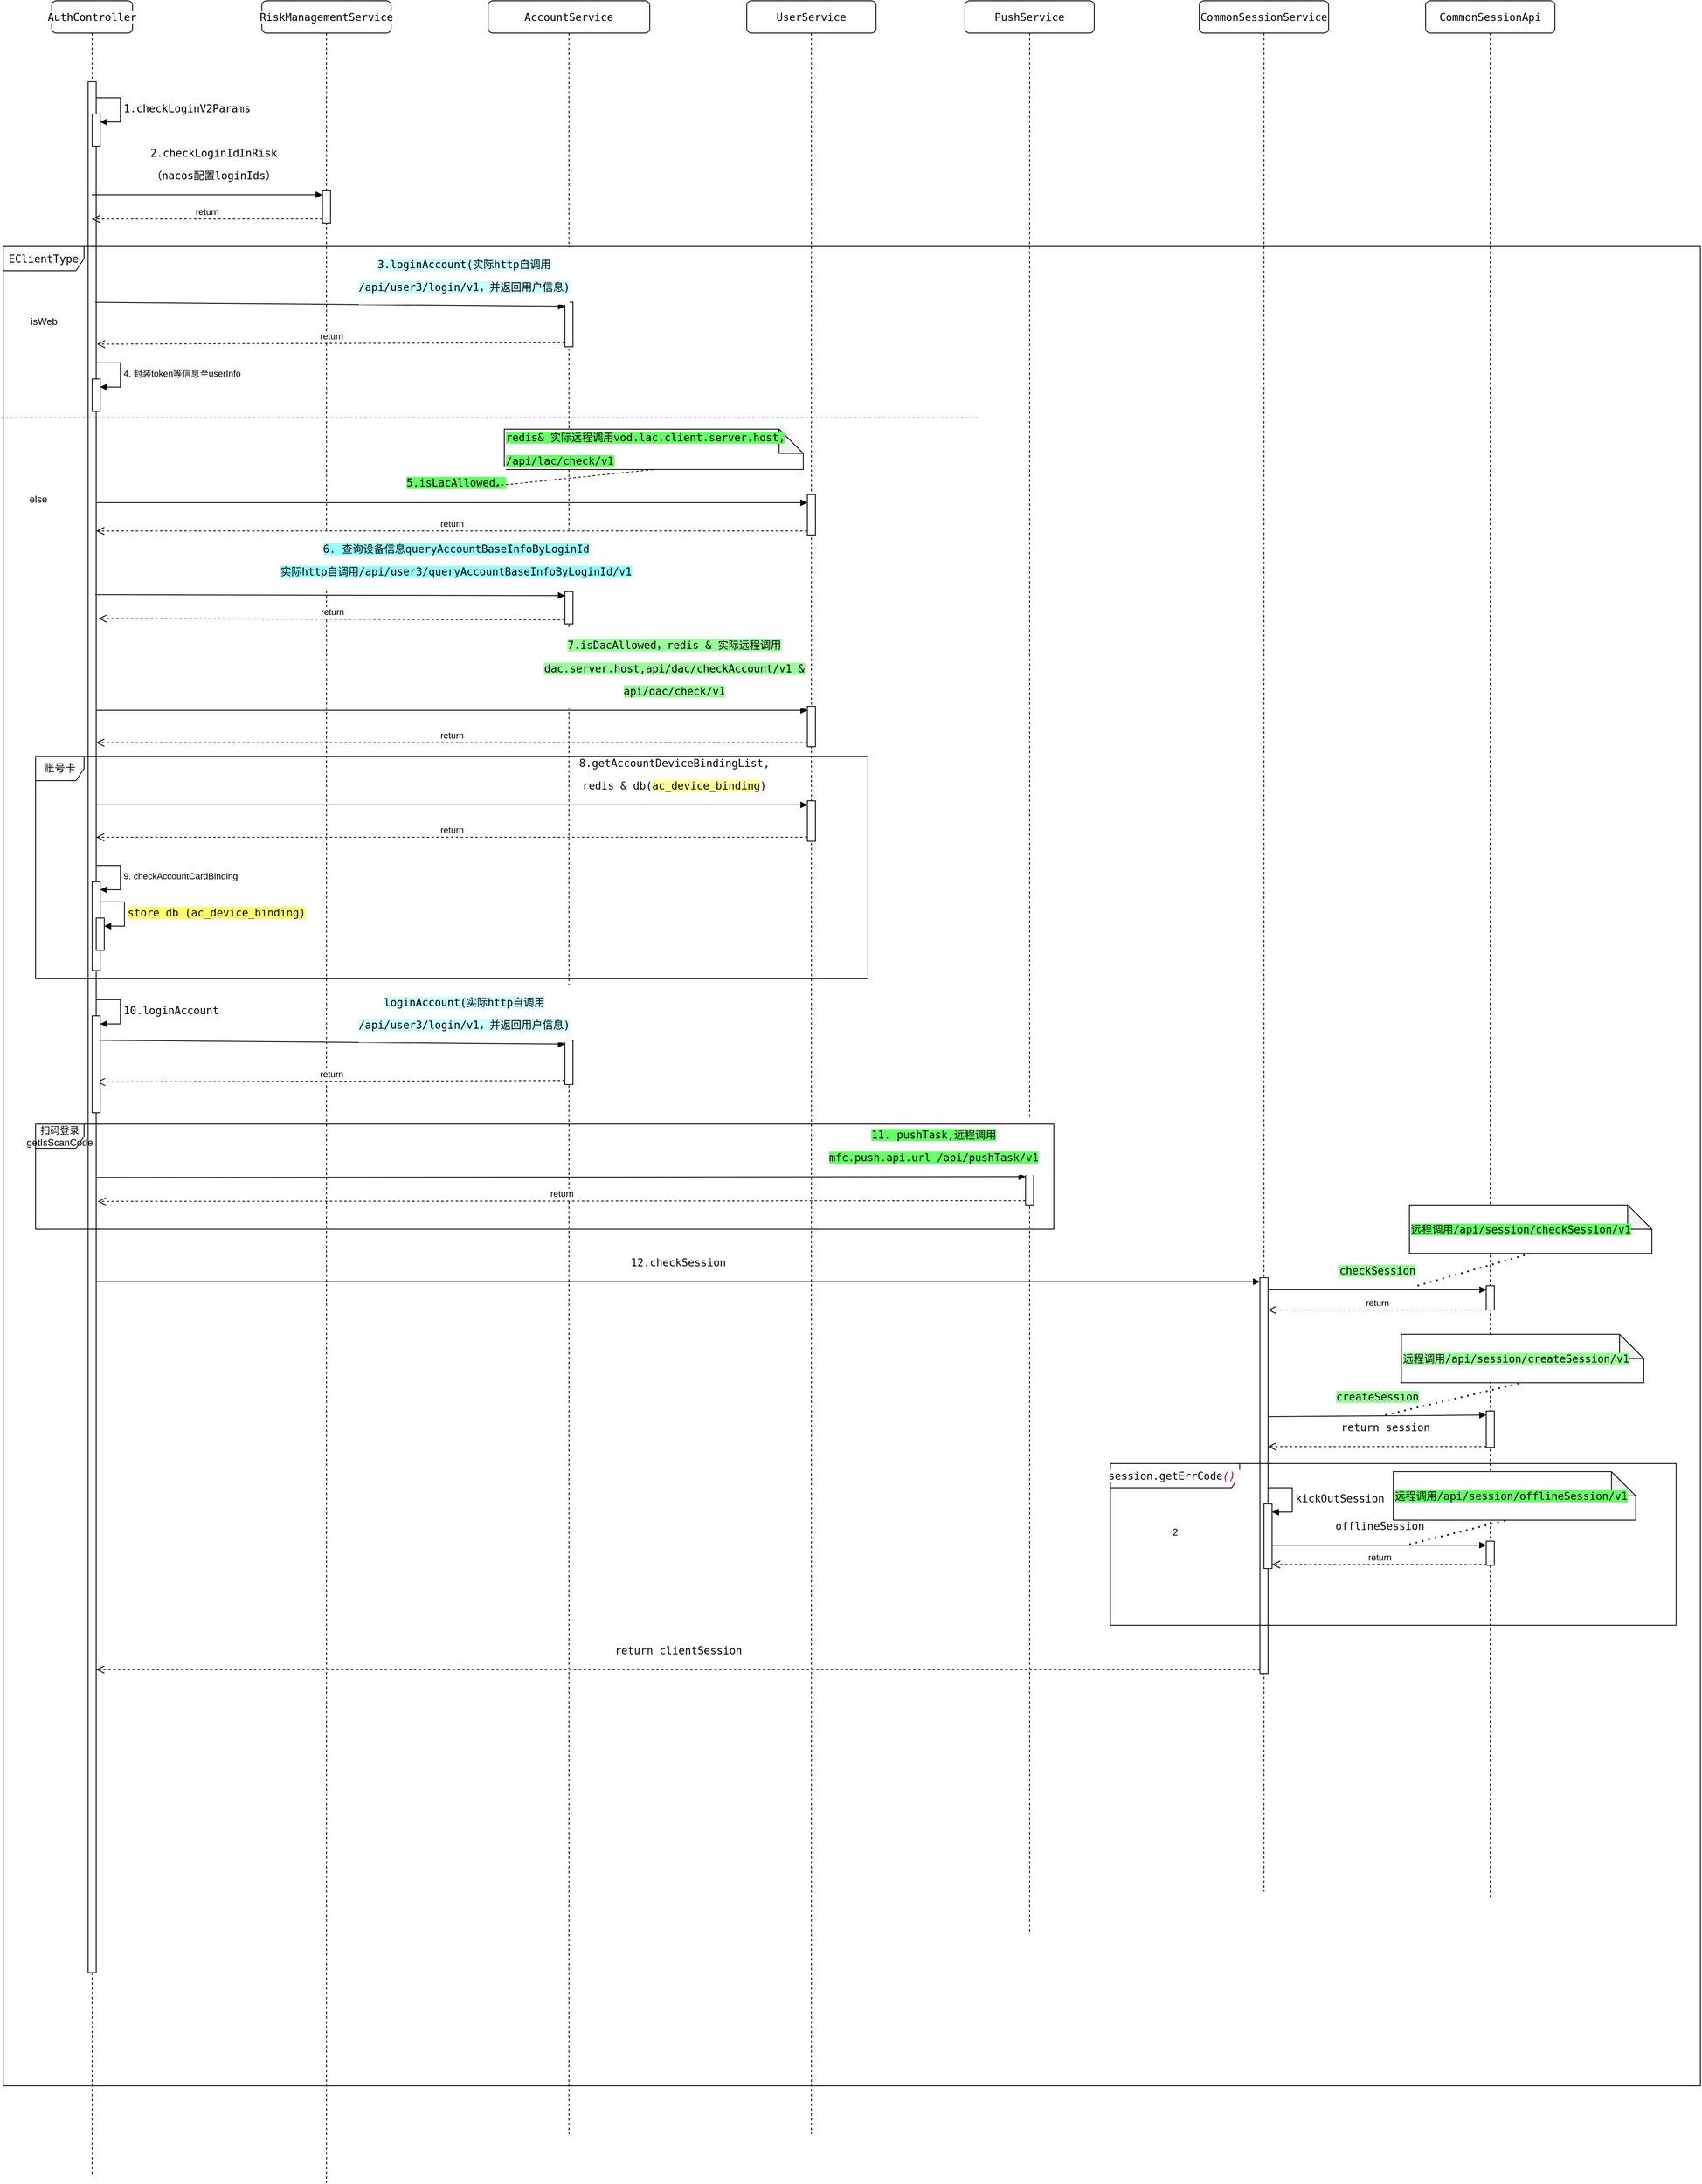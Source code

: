 <mxfile version="23.1.1" type="github">
  <diagram name="/api/uc/login/v2" id="13e1069c-82ec-6db2-03f1-153e76fe0fe0">
    <mxGraphModel dx="1434" dy="773" grid="1" gridSize="10" guides="1" tooltips="1" connect="1" arrows="1" fold="1" page="1" pageScale="1" pageWidth="1100" pageHeight="850" background="none" math="0" shadow="0">
      <root>
        <mxCell id="0" />
        <mxCell id="1" parent="0" />
        <mxCell id="7baba1c4bc27f4b0-5" value="&lt;pre style=&quot;background-color: rgb(255, 255, 255); font-family: &amp;quot;JetBrains Mono&amp;quot;, monospace; font-size: 9.8pt;&quot;&gt;RiskManagementService&lt;/pre&gt;" style="shape=umlLifeline;perimeter=lifelinePerimeter;whiteSpace=wrap;html=1;container=1;collapsible=0;recursiveResize=0;outlineConnect=0;rounded=1;shadow=0;comic=0;labelBackgroundColor=none;strokeWidth=1;fontFamily=Verdana;fontSize=12;align=center;" parent="1" vertex="1">
          <mxGeometry x="360" y="80" width="160" height="2700" as="geometry" />
        </mxCell>
        <mxCell id="50NCEUKgjj1wmTMVywzA-21" value="" style="html=1;points=[[0,0,0,0,5],[0,1,0,0,-5],[1,0,0,0,5],[1,1,0,0,-5]];perimeter=orthogonalPerimeter;outlineConnect=0;targetShapes=umlLifeline;portConstraint=eastwest;newEdgeStyle={&quot;curved&quot;:0,&quot;rounded&quot;:0};" parent="7baba1c4bc27f4b0-5" vertex="1">
          <mxGeometry x="75" y="235" width="10" height="40" as="geometry" />
        </mxCell>
        <mxCell id="7baba1c4bc27f4b0-7" value="&lt;pre style=&quot;background-color: rgb(255, 255, 255); font-family: &amp;quot;JetBrains Mono&amp;quot;, monospace; font-size: 9.8pt;&quot;&gt;AccountService&lt;/pre&gt;" style="shape=umlLifeline;perimeter=lifelinePerimeter;whiteSpace=wrap;html=1;container=1;collapsible=0;recursiveResize=0;outlineConnect=0;rounded=1;shadow=0;comic=0;labelBackgroundColor=none;strokeWidth=1;fontFamily=Verdana;fontSize=12;align=center;" parent="1" vertex="1">
          <mxGeometry x="640" y="80" width="200" height="2640" as="geometry" />
        </mxCell>
        <mxCell id="KPomLaZq1dCTuhymzl-I-24" value="" style="html=1;points=[[0,0,0,0,5],[0,1,0,0,-5],[1,0,0,0,5],[1,1,0,0,-5]];perimeter=orthogonalPerimeter;outlineConnect=0;targetShapes=umlLifeline;portConstraint=eastwest;newEdgeStyle={&quot;curved&quot;:0,&quot;rounded&quot;:0};" vertex="1" parent="7baba1c4bc27f4b0-7">
          <mxGeometry x="95" y="1286" width="10" height="55" as="geometry" />
        </mxCell>
        <mxCell id="KPomLaZq1dCTuhymzl-I-25" value="&lt;pre style=&quot;font-family: &amp;quot;JetBrains Mono&amp;quot;, monospace; font-size: 9.8pt;&quot;&gt;&lt;span style=&quot;background-color: rgb(204, 255, 255);&quot;&gt;loginAccount(实际http自调用&lt;/span&gt;&lt;/pre&gt;&lt;pre style=&quot;font-family: &amp;quot;JetBrains Mono&amp;quot;, monospace; font-size: 9.8pt;&quot;&gt;&lt;span style=&quot;background-color: rgb(204, 255, 255);&quot;&gt;/api/user3/login/v1，并返回用户信息)&lt;/span&gt;&lt;/pre&gt;" style="html=1;verticalAlign=bottom;endArrow=block;curved=0;rounded=0;entryX=0;entryY=0;entryDx=0;entryDy=5;exitX=0.9;exitY=0.366;exitDx=0;exitDy=0;exitPerimeter=0;" edge="1" parent="7baba1c4bc27f4b0-7" target="KPomLaZq1dCTuhymzl-I-24">
          <mxGeometry x="0.57" y="-1" relative="1" as="geometry">
            <mxPoint x="-486" y="1286.22" as="sourcePoint" />
            <mxPoint as="offset" />
          </mxGeometry>
        </mxCell>
        <mxCell id="KPomLaZq1dCTuhymzl-I-26" value="return" style="html=1;verticalAlign=bottom;endArrow=open;dashed=1;endSize=8;curved=0;rounded=0;exitX=0;exitY=1;exitDx=0;exitDy=-5;entryX=1.1;entryY=0.443;entryDx=0;entryDy=0;entryPerimeter=0;" edge="1" parent="7baba1c4bc27f4b0-7" source="KPomLaZq1dCTuhymzl-I-24">
          <mxGeometry relative="1" as="geometry">
            <mxPoint x="-484" y="1337.81" as="targetPoint" />
          </mxGeometry>
        </mxCell>
        <mxCell id="7baba1c4bc27f4b0-8" value="&lt;pre style=&quot;background-color: rgb(255, 255, 255); font-family: &amp;quot;JetBrains Mono&amp;quot;, monospace; font-size: 9.8pt;&quot;&gt;AuthController&lt;/pre&gt;" style="shape=umlLifeline;perimeter=lifelinePerimeter;whiteSpace=wrap;html=1;container=1;collapsible=0;recursiveResize=0;outlineConnect=0;rounded=1;shadow=0;comic=0;labelBackgroundColor=none;strokeWidth=1;fontFamily=Verdana;fontSize=12;align=center;" parent="1" vertex="1">
          <mxGeometry x="100" y="80" width="100" height="2690" as="geometry" />
        </mxCell>
        <mxCell id="7baba1c4bc27f4b0-9" value="" style="html=1;points=[];perimeter=orthogonalPerimeter;rounded=0;shadow=0;comic=0;labelBackgroundColor=none;strokeWidth=1;fontFamily=Verdana;fontSize=12;align=center;" parent="7baba1c4bc27f4b0-8" vertex="1">
          <mxGeometry x="45" y="100" width="10" height="2340" as="geometry" />
        </mxCell>
        <mxCell id="50NCEUKgjj1wmTMVywzA-2" value="" style="html=1;points=[[0,0,0,0,5],[0,1,0,0,-5],[1,0,0,0,5],[1,1,0,0,-5]];perimeter=orthogonalPerimeter;outlineConnect=0;targetShapes=umlLifeline;portConstraint=eastwest;newEdgeStyle={&quot;curved&quot;:0,&quot;rounded&quot;:0};" parent="7baba1c4bc27f4b0-8" vertex="1">
          <mxGeometry x="50" y="140" width="10" height="40" as="geometry" />
        </mxCell>
        <mxCell id="50NCEUKgjj1wmTMVywzA-3" value="&lt;pre style=&quot;font-family: &amp;quot;JetBrains Mono&amp;quot;, monospace; font-size: 9.8pt;&quot;&gt;1.checkLoginV2Params&lt;/pre&gt;" style="html=1;align=left;spacingLeft=2;endArrow=block;rounded=0;edgeStyle=orthogonalEdgeStyle;curved=0;rounded=0;" parent="7baba1c4bc27f4b0-8" target="50NCEUKgjj1wmTMVywzA-2" edge="1">
          <mxGeometry relative="1" as="geometry">
            <mxPoint x="55" y="120" as="sourcePoint" />
            <Array as="points">
              <mxPoint x="85" y="150" />
            </Array>
          </mxGeometry>
        </mxCell>
        <mxCell id="50NCEUKgjj1wmTMVywzA-22" value="&lt;pre style=&quot;font-family: &amp;quot;JetBrains Mono&amp;quot;, monospace; font-size: 9.8pt;&quot;&gt;2.checkLoginIdInRisk&lt;/pre&gt;&lt;pre style=&quot;font-family: &amp;quot;JetBrains Mono&amp;quot;, monospace; font-size: 9.8pt;&quot;&gt;（nacos配置loginIds）&lt;/pre&gt;" style="html=1;verticalAlign=bottom;endArrow=block;curved=0;rounded=0;entryX=0;entryY=0;entryDx=0;entryDy=5;" parent="1" target="50NCEUKgjj1wmTMVywzA-21" edge="1">
          <mxGeometry x="0.054" relative="1" as="geometry">
            <mxPoint x="149.5" y="320" as="sourcePoint" />
            <mxPoint as="offset" />
          </mxGeometry>
        </mxCell>
        <mxCell id="50NCEUKgjj1wmTMVywzA-23" value="return" style="html=1;verticalAlign=bottom;endArrow=open;dashed=1;endSize=8;curved=0;rounded=0;exitX=0;exitY=1;exitDx=0;exitDy=-5;" parent="1" source="50NCEUKgjj1wmTMVywzA-21" edge="1">
          <mxGeometry relative="1" as="geometry">
            <mxPoint x="149.5" y="350" as="targetPoint" />
          </mxGeometry>
        </mxCell>
        <mxCell id="50NCEUKgjj1wmTMVywzA-24" value="&lt;pre style=&quot;font-family: &amp;quot;JetBrains Mono&amp;quot;, monospace; font-size: 9.8pt;&quot;&gt;EClientType&lt;/pre&gt;" style="shape=umlFrame;html=1;pointerEvents=0;width=100;height=30;labelBackgroundColor=none;whiteSpace=wrap;" parent="1" vertex="1">
          <mxGeometry x="40" y="384" width="2100" height="2276" as="geometry" />
        </mxCell>
        <mxCell id="50NCEUKgjj1wmTMVywzA-29" value="isWeb" style="text;html=1;align=center;verticalAlign=middle;resizable=0;points=[];autosize=1;strokeColor=none;fillColor=none;" parent="1" vertex="1">
          <mxGeometry x="60" y="462" width="60" height="30" as="geometry" />
        </mxCell>
        <mxCell id="7baba1c4bc27f4b0-3" value="&lt;pre style=&quot;background-color:#ffffff;color:#080808;font-family:&#39;JetBrains Mono&#39;,monospace;font-size:9.8pt;&quot;&gt;UserService&lt;/pre&gt;" style="shape=umlLifeline;perimeter=lifelinePerimeter;whiteSpace=wrap;html=1;container=1;collapsible=0;recursiveResize=0;outlineConnect=0;rounded=1;shadow=0;comic=0;labelBackgroundColor=none;strokeWidth=1;fontFamily=Verdana;fontSize=12;align=center;" parent="1" vertex="1">
          <mxGeometry x="960" y="80" width="160" height="2640" as="geometry" />
        </mxCell>
        <mxCell id="KPomLaZq1dCTuhymzl-I-5" value="" style="html=1;points=[[0,0,0,0,5],[0,1,0,0,-5],[1,0,0,0,5],[1,1,0,0,-5]];perimeter=orthogonalPerimeter;outlineConnect=0;targetShapes=umlLifeline;portConstraint=eastwest;newEdgeStyle={&quot;curved&quot;:0,&quot;rounded&quot;:0};" vertex="1" parent="7baba1c4bc27f4b0-3">
          <mxGeometry x="75" y="611" width="10" height="50" as="geometry" />
        </mxCell>
        <mxCell id="KPomLaZq1dCTuhymzl-I-16" value="" style="html=1;points=[[0,0,0,0,5],[0,1,0,0,-5],[1,0,0,0,5],[1,1,0,0,-5]];perimeter=orthogonalPerimeter;outlineConnect=0;targetShapes=umlLifeline;portConstraint=eastwest;newEdgeStyle={&quot;curved&quot;:0,&quot;rounded&quot;:0};" vertex="1" parent="7baba1c4bc27f4b0-3">
          <mxGeometry x="75" y="990" width="10" height="50" as="geometry" />
        </mxCell>
        <mxCell id="KPomLaZq1dCTuhymzl-I-17" value="&lt;pre style=&quot;color: rgb(8, 8, 8); font-family: &amp;quot;JetBrains Mono&amp;quot;, monospace; font-size: 9.8pt;&quot;&gt;8.getAccountDeviceBindingList,&lt;/pre&gt;&lt;pre style=&quot;color: rgb(8, 8, 8); font-family: &amp;quot;JetBrains Mono&amp;quot;, monospace; font-size: 9.8pt;&quot;&gt;redis &amp;amp; db(&lt;span style=&quot;background-color: rgb(255, 255, 153);&quot;&gt;ac_device_binding&lt;/span&gt;)&lt;/pre&gt;" style="html=1;verticalAlign=bottom;endArrow=block;curved=0;rounded=0;labelBackgroundColor=#FFFFFF;entryX=0;entryY=0;entryDx=0;entryDy=5;entryPerimeter=0;" edge="1" parent="7baba1c4bc27f4b0-3" target="KPomLaZq1dCTuhymzl-I-16">
          <mxGeometry x="0.625" relative="1" as="geometry">
            <mxPoint x="-805" y="995" as="sourcePoint" />
            <mxPoint as="offset" />
            <mxPoint x="70" y="995" as="targetPoint" />
            <Array as="points">
              <mxPoint x="-360" y="995" />
            </Array>
          </mxGeometry>
        </mxCell>
        <mxCell id="KPomLaZq1dCTuhymzl-I-18" value="return" style="html=1;verticalAlign=bottom;endArrow=open;dashed=1;endSize=8;curved=0;rounded=0;exitX=0;exitY=1;exitDx=0;exitDy=-5;" edge="1" parent="7baba1c4bc27f4b0-3" source="KPomLaZq1dCTuhymzl-I-16">
          <mxGeometry relative="1" as="geometry">
            <mxPoint x="-805" y="1035" as="targetPoint" />
          </mxGeometry>
        </mxCell>
        <mxCell id="KPomLaZq1dCTuhymzl-I-57" value="&lt;pre style=&quot;border-color: var(--border-color); color: rgb(8, 8, 8); font-family: &amp;quot;JetBrains Mono&amp;quot;, monospace; font-size: 9.8pt;&quot;&gt;&lt;span style=&quot;background-color: rgb(102, 255, 102);&quot;&gt;redis&amp;amp; 实际远程调用vod.lac.client.server.host,&lt;/span&gt;&lt;/pre&gt;&lt;pre style=&quot;border-color: var(--border-color); color: rgb(8, 8, 8); font-family: &amp;quot;JetBrains Mono&amp;quot;, monospace; font-size: 9.8pt;&quot;&gt;&lt;span style=&quot;background-color: rgb(102, 255, 102);&quot;&gt;/api/lac/check/v1&lt;/span&gt;&lt;/pre&gt;" style="shape=note;whiteSpace=wrap;html=1;backgroundOutline=1;darkOpacity=0.05;align=left;" vertex="1" parent="7baba1c4bc27f4b0-3">
          <mxGeometry x="-300" y="530" width="370" height="50" as="geometry" />
        </mxCell>
        <mxCell id="50NCEUKgjj1wmTMVywzA-30" value="" style="html=1;points=[[0,0,0,0,5],[0,1,0,0,-5],[1,0,0,0,5],[1,1,0,0,-5]];perimeter=orthogonalPerimeter;outlineConnect=0;targetShapes=umlLifeline;portConstraint=eastwest;newEdgeStyle={&quot;curved&quot;:0,&quot;rounded&quot;:0};" parent="1" vertex="1">
          <mxGeometry x="735" y="453" width="10" height="55" as="geometry" />
        </mxCell>
        <mxCell id="50NCEUKgjj1wmTMVywzA-31" value="&lt;pre style=&quot;font-family: &amp;quot;JetBrains Mono&amp;quot;, monospace; font-size: 9.8pt;&quot;&gt;&lt;span style=&quot;background-color: rgb(204, 255, 255);&quot;&gt;3.loginAccount(实际http自调用&lt;/span&gt;&lt;/pre&gt;&lt;pre style=&quot;font-family: &amp;quot;JetBrains Mono&amp;quot;, monospace; font-size: 9.8pt;&quot;&gt;&lt;span style=&quot;background-color: rgb(204, 255, 255);&quot;&gt;/api/user3/login/v1，并返回用户信息)&lt;/span&gt;&lt;/pre&gt;" style="html=1;verticalAlign=bottom;endArrow=block;curved=0;rounded=0;entryX=0;entryY=0;entryDx=0;entryDy=5;exitX=0.9;exitY=0.366;exitDx=0;exitDy=0;exitPerimeter=0;" parent="1" target="50NCEUKgjj1wmTMVywzA-30" edge="1">
          <mxGeometry x="0.57" y="-1" relative="1" as="geometry">
            <mxPoint x="154" y="453.22" as="sourcePoint" />
            <mxPoint as="offset" />
          </mxGeometry>
        </mxCell>
        <mxCell id="50NCEUKgjj1wmTMVywzA-32" value="return" style="html=1;verticalAlign=bottom;endArrow=open;dashed=1;endSize=8;curved=0;rounded=0;exitX=0;exitY=1;exitDx=0;exitDy=-5;entryX=1.1;entryY=0.443;entryDx=0;entryDy=0;entryPerimeter=0;" parent="1" source="50NCEUKgjj1wmTMVywzA-30" edge="1">
          <mxGeometry relative="1" as="geometry">
            <mxPoint x="156" y="504.81" as="targetPoint" />
          </mxGeometry>
        </mxCell>
        <mxCell id="50NCEUKgjj1wmTMVywzA-36" value="" style="endArrow=none;dashed=1;html=1;rounded=0;exitX=-0.004;exitY=0.305;exitDx=0;exitDy=0;exitPerimeter=0;strokeColor=default;startArrow=none;startFill=0;endFill=0;" parent="1" edge="1">
          <mxGeometry width="160" relative="1" as="geometry">
            <mxPoint x="36.76" y="596.15" as="sourcePoint" />
            <mxPoint x="1247" y="596.15" as="targetPoint" />
          </mxGeometry>
        </mxCell>
        <mxCell id="50NCEUKgjj1wmTMVywzA-37" value="" style="html=1;points=[[0,0,0,0,5],[0,1,0,0,-5],[1,0,0,0,5],[1,1,0,0,-5]];perimeter=orthogonalPerimeter;outlineConnect=0;targetShapes=umlLifeline;portConstraint=eastwest;newEdgeStyle={&quot;curved&quot;:0,&quot;rounded&quot;:0};" parent="1" vertex="1">
          <mxGeometry x="150" y="548" width="10" height="40" as="geometry" />
        </mxCell>
        <mxCell id="50NCEUKgjj1wmTMVywzA-38" value="4. 封装token等信息至userInfo" style="html=1;align=left;spacingLeft=2;endArrow=block;rounded=0;edgeStyle=orthogonalEdgeStyle;curved=0;rounded=0;" parent="1" target="50NCEUKgjj1wmTMVywzA-37" edge="1">
          <mxGeometry relative="1" as="geometry">
            <mxPoint x="155" y="528" as="sourcePoint" />
            <Array as="points">
              <mxPoint x="185" y="558" />
            </Array>
            <mxPoint as="offset" />
          </mxGeometry>
        </mxCell>
        <mxCell id="50NCEUKgjj1wmTMVywzA-39" value="else" style="text;html=1;align=center;verticalAlign=middle;resizable=0;points=[];autosize=1;strokeColor=none;fillColor=none;" parent="1" vertex="1">
          <mxGeometry x="58" y="682" width="50" height="30" as="geometry" />
        </mxCell>
        <mxCell id="7baba1c4bc27f4b0-6" value="&lt;pre style=&quot;background-color:#ffffff;color:#080808;font-family:&#39;JetBrains Mono&#39;,monospace;font-size:9.8pt;&quot;&gt;PushService&lt;/pre&gt;" style="shape=umlLifeline;perimeter=lifelinePerimeter;whiteSpace=wrap;html=1;container=1;collapsible=0;recursiveResize=0;outlineConnect=0;rounded=1;shadow=0;comic=0;labelBackgroundColor=none;strokeWidth=1;fontFamily=Verdana;fontSize=12;align=center;" parent="1" vertex="1">
          <mxGeometry x="1230" y="80" width="160" height="2390" as="geometry" />
        </mxCell>
        <mxCell id="KPomLaZq1dCTuhymzl-I-29" value="" style="html=1;points=[[0,0,0,0,5],[0,1,0,0,-5],[1,0,0,0,5],[1,1,0,0,-5]];perimeter=orthogonalPerimeter;outlineConnect=0;targetShapes=umlLifeline;portConstraint=eastwest;newEdgeStyle={&quot;curved&quot;:0,&quot;rounded&quot;:0};" vertex="1" parent="7baba1c4bc27f4b0-6">
          <mxGeometry x="75" y="1450" width="10" height="40" as="geometry" />
        </mxCell>
        <mxCell id="KPomLaZq1dCTuhymzl-I-6" value="&lt;pre style=&quot;color: rgb(8, 8, 8); font-family: &amp;quot;JetBrains Mono&amp;quot;, monospace; font-size: 9.8pt;&quot;&gt;&lt;span style=&quot;background-color: rgb(102, 255, 102);&quot;&gt;5.isLacAllowed，&lt;/span&gt;&lt;/pre&gt;" style="html=1;verticalAlign=bottom;endArrow=block;curved=0;rounded=0;entryX=0;entryY=0;entryDx=0;entryDy=5;labelBackgroundColor=#FFFFFF;" edge="1" parent="1">
          <mxGeometry x="0.011" y="1" relative="1" as="geometry">
            <mxPoint x="155" y="701" as="sourcePoint" />
            <mxPoint x="1035" y="701" as="targetPoint" />
            <Array as="points">
              <mxPoint x="600" y="701" />
            </Array>
            <mxPoint as="offset" />
          </mxGeometry>
        </mxCell>
        <mxCell id="KPomLaZq1dCTuhymzl-I-7" value="return" style="html=1;verticalAlign=bottom;endArrow=open;dashed=1;endSize=8;curved=0;rounded=0;exitX=0;exitY=1;exitDx=0;exitDy=-5;" edge="1" source="KPomLaZq1dCTuhymzl-I-5" parent="1">
          <mxGeometry relative="1" as="geometry">
            <mxPoint x="155" y="736" as="targetPoint" />
          </mxGeometry>
        </mxCell>
        <mxCell id="KPomLaZq1dCTuhymzl-I-10" value="" style="html=1;points=[[0,0,0,0,5],[0,1,0,0,-5],[1,0,0,0,5],[1,1,0,0,-5]];perimeter=orthogonalPerimeter;outlineConnect=0;targetShapes=umlLifeline;portConstraint=eastwest;newEdgeStyle={&quot;curved&quot;:0,&quot;rounded&quot;:0};" vertex="1" parent="1">
          <mxGeometry x="735" y="811" width="10" height="40" as="geometry" />
        </mxCell>
        <mxCell id="KPomLaZq1dCTuhymzl-I-11" value="&lt;pre style=&quot;color: rgb(8, 8, 8); font-family: &amp;quot;JetBrains Mono&amp;quot;, monospace; font-size: 9.8pt;&quot;&gt;&lt;span style=&quot;background-color: rgb(153, 255, 255);&quot;&gt;6. 查询设备信息queryAccountBaseInfoByLoginId&lt;/span&gt;&lt;/pre&gt;&lt;pre style=&quot;color: rgb(8, 8, 8); font-family: &amp;quot;JetBrains Mono&amp;quot;, monospace; font-size: 9.8pt;&quot;&gt;&lt;span style=&quot;background-color: rgb(153, 255, 255);&quot;&gt;实际http自调用/api/user3/queryAccountBaseInfoByLoginId/v1&lt;/span&gt;&lt;/pre&gt;" style="html=1;verticalAlign=bottom;endArrow=block;curved=0;rounded=0;entryX=0;entryY=0;entryDx=0;entryDy=5;exitX=0.9;exitY=0.694;exitDx=0;exitDy=0;exitPerimeter=0;" edge="1" target="KPomLaZq1dCTuhymzl-I-10" parent="1">
          <mxGeometry x="0.535" y="6" relative="1" as="geometry">
            <mxPoint x="154" y="814.78" as="sourcePoint" />
            <mxPoint as="offset" />
          </mxGeometry>
        </mxCell>
        <mxCell id="KPomLaZq1dCTuhymzl-I-12" value="return" style="html=1;verticalAlign=bottom;endArrow=open;dashed=1;endSize=8;curved=0;rounded=0;exitX=0;exitY=1;exitDx=0;exitDy=-5;entryX=1.3;entryY=0.728;entryDx=0;entryDy=0;entryPerimeter=0;" edge="1" source="KPomLaZq1dCTuhymzl-I-10" parent="1">
          <mxGeometry relative="1" as="geometry">
            <mxPoint x="158" y="844.36" as="targetPoint" />
          </mxGeometry>
        </mxCell>
        <mxCell id="KPomLaZq1dCTuhymzl-I-13" value="" style="html=1;points=[[0,0,0,0,5],[0,1,0,0,-5],[1,0,0,0,5],[1,1,0,0,-5]];perimeter=orthogonalPerimeter;outlineConnect=0;targetShapes=umlLifeline;portConstraint=eastwest;newEdgeStyle={&quot;curved&quot;:0,&quot;rounded&quot;:0};" vertex="1" parent="1">
          <mxGeometry x="1035" y="953" width="10" height="50" as="geometry" />
        </mxCell>
        <mxCell id="KPomLaZq1dCTuhymzl-I-14" value="&lt;pre style=&quot;color: rgb(8, 8, 8); font-family: &amp;quot;JetBrains Mono&amp;quot;, monospace; font-size: 9.8pt;&quot;&gt;&lt;span style=&quot;background-color: rgb(153, 255, 153);&quot;&gt;7.isDacAllowed，redis &amp;amp; 实际远程调用&lt;br&gt;&lt;/span&gt;&lt;/pre&gt;&lt;pre style=&quot;color: rgb(8, 8, 8); font-family: &amp;quot;JetBrains Mono&amp;quot;, monospace; font-size: 9.8pt;&quot;&gt;&lt;span style=&quot;background-color: rgb(153, 255, 153);&quot;&gt;dac.server.host,api/dac/checkAccount/v1 &amp;amp;&lt;/span&gt;&lt;/pre&gt;&lt;pre style=&quot;color: rgb(8, 8, 8); font-family: &amp;quot;JetBrains Mono&amp;quot;, monospace; font-size: 9.8pt;&quot;&gt;&lt;pre style=&quot;font-family: &amp;quot;JetBrains Mono&amp;quot;, monospace; font-size: 9.8pt;&quot;&gt;&lt;span style=&quot;background-color: rgb(153, 255, 153);&quot;&gt;api/dac/check/v1&lt;/span&gt;&lt;/pre&gt;&lt;/pre&gt;" style="html=1;verticalAlign=bottom;endArrow=block;curved=0;rounded=0;labelBackgroundColor=#FFFFFF;entryX=0;entryY=0;entryDx=0;entryDy=5;entryPerimeter=0;" edge="1" parent="1" target="KPomLaZq1dCTuhymzl-I-13" source="7baba1c4bc27f4b0-9">
          <mxGeometry x="0.625" relative="1" as="geometry">
            <mxPoint x="170" y="960" as="sourcePoint" />
            <mxPoint as="offset" />
            <mxPoint x="1030" y="958" as="targetPoint" />
          </mxGeometry>
        </mxCell>
        <mxCell id="KPomLaZq1dCTuhymzl-I-15" value="return" style="html=1;verticalAlign=bottom;endArrow=open;dashed=1;endSize=8;curved=0;rounded=0;exitX=0;exitY=1;exitDx=0;exitDy=-5;" edge="1" parent="1" source="KPomLaZq1dCTuhymzl-I-13">
          <mxGeometry relative="1" as="geometry">
            <mxPoint x="155" y="998" as="targetPoint" />
          </mxGeometry>
        </mxCell>
        <mxCell id="KPomLaZq1dCTuhymzl-I-19" value="" style="html=1;points=[[0,0,0,0,5],[0,1,0,0,-5],[1,0,0,0,5],[1,1,0,0,-5]];perimeter=orthogonalPerimeter;outlineConnect=0;targetShapes=umlLifeline;portConstraint=eastwest;newEdgeStyle={&quot;curved&quot;:0,&quot;rounded&quot;:0};" vertex="1" parent="1">
          <mxGeometry x="150" y="1170" width="10" height="110" as="geometry" />
        </mxCell>
        <mxCell id="KPomLaZq1dCTuhymzl-I-20" value="9.&amp;nbsp;checkAccountCardBinding" style="html=1;align=left;spacingLeft=2;endArrow=block;rounded=0;edgeStyle=orthogonalEdgeStyle;curved=0;rounded=0;" edge="1" target="KPomLaZq1dCTuhymzl-I-19" parent="1">
          <mxGeometry relative="1" as="geometry">
            <mxPoint x="155" y="1150" as="sourcePoint" />
            <Array as="points">
              <mxPoint x="185" y="1180" />
            </Array>
          </mxGeometry>
        </mxCell>
        <mxCell id="KPomLaZq1dCTuhymzl-I-21" value="" style="html=1;points=[[0,0,0,0,5],[0,1,0,0,-5],[1,0,0,0,5],[1,1,0,0,-5]];perimeter=orthogonalPerimeter;outlineConnect=0;targetShapes=umlLifeline;portConstraint=eastwest;newEdgeStyle={&quot;curved&quot;:0,&quot;rounded&quot;:0};" vertex="1" parent="1">
          <mxGeometry x="155" y="1215" width="10" height="40" as="geometry" />
        </mxCell>
        <mxCell id="KPomLaZq1dCTuhymzl-I-22" value="&lt;pre style=&quot;color: rgb(8, 8, 8); font-family: &amp;quot;JetBrains Mono&amp;quot;, monospace; font-size: 9.8pt;&quot;&gt;&lt;span style=&quot;background-color: rgb(255, 255, 102);&quot;&gt;store db (ac_device_binding)&lt;/span&gt;&lt;/pre&gt;" style="html=1;align=left;spacingLeft=2;endArrow=block;rounded=0;edgeStyle=orthogonalEdgeStyle;curved=0;rounded=0;" edge="1" target="KPomLaZq1dCTuhymzl-I-21" parent="1">
          <mxGeometry relative="1" as="geometry">
            <mxPoint x="160" y="1195" as="sourcePoint" />
            <Array as="points">
              <mxPoint x="190" y="1225" />
            </Array>
          </mxGeometry>
        </mxCell>
        <mxCell id="KPomLaZq1dCTuhymzl-I-23" value="&lt;pre style=&quot;background-color:#ffffff;color:#080808;font-family:&#39;Courier New&#39;,monospace;font-size:9.8pt;&quot;&gt;账号卡&lt;/pre&gt;" style="shape=umlFrame;whiteSpace=wrap;html=1;pointerEvents=0;" vertex="1" parent="1">
          <mxGeometry x="80" y="1015" width="1030" height="275" as="geometry" />
        </mxCell>
        <mxCell id="KPomLaZq1dCTuhymzl-I-27" value="" style="html=1;points=[[0,0,0,0,5],[0,1,0,0,-5],[1,0,0,0,5],[1,1,0,0,-5]];perimeter=orthogonalPerimeter;outlineConnect=0;targetShapes=umlLifeline;portConstraint=eastwest;newEdgeStyle={&quot;curved&quot;:0,&quot;rounded&quot;:0};" vertex="1" parent="1">
          <mxGeometry x="150" y="1336" width="10" height="120" as="geometry" />
        </mxCell>
        <mxCell id="KPomLaZq1dCTuhymzl-I-28" value="&lt;pre style=&quot;border-color: var(--border-color); text-align: center; font-family: &amp;quot;JetBrains Mono&amp;quot;, monospace; font-size: 9.8pt;&quot;&gt;10.loginAccount&lt;/pre&gt;" style="html=1;align=left;spacingLeft=2;endArrow=block;rounded=0;edgeStyle=orthogonalEdgeStyle;curved=0;rounded=0;" edge="1" target="KPomLaZq1dCTuhymzl-I-27" parent="1">
          <mxGeometry relative="1" as="geometry">
            <mxPoint x="155" y="1316" as="sourcePoint" />
            <Array as="points">
              <mxPoint x="185" y="1346" />
            </Array>
          </mxGeometry>
        </mxCell>
        <mxCell id="KPomLaZq1dCTuhymzl-I-30" value="&lt;pre style=&quot;color: rgb(8, 8, 8); font-family: &amp;quot;JetBrains Mono&amp;quot;, monospace; font-size: 9.8pt;&quot;&gt;&lt;pre style=&quot;font-family: &amp;quot;JetBrains Mono&amp;quot;, monospace; font-size: 9.8pt;&quot;&gt;&lt;span style=&quot;background-color: rgb(102, 255, 102);&quot;&gt;&lt;span style=&quot;font-size: 9.8pt;&quot;&gt;11. pushTask,远程调用&lt;/span&gt;&lt;br&gt;&lt;/span&gt;&lt;/pre&gt;&lt;pre style=&quot;font-family: &amp;quot;JetBrains Mono&amp;quot;, monospace; font-size: 9.8pt;&quot;&gt;&lt;span style=&quot;background-color: rgb(102, 255, 102);&quot;&gt;mfc.push.api.url /api/pushTask/v1&lt;/span&gt;&lt;/pre&gt;&lt;/pre&gt;" style="html=1;verticalAlign=bottom;endArrow=block;curved=0;rounded=0;entryX=0;entryY=0;entryDx=0;entryDy=5;" edge="1" target="KPomLaZq1dCTuhymzl-I-29" parent="1">
          <mxGeometry x="0.802" relative="1" as="geometry">
            <mxPoint x="155" y="1536" as="sourcePoint" />
            <mxPoint as="offset" />
          </mxGeometry>
        </mxCell>
        <mxCell id="KPomLaZq1dCTuhymzl-I-31" value="return" style="html=1;verticalAlign=bottom;endArrow=open;dashed=1;endSize=8;curved=0;rounded=0;exitX=0;exitY=1;exitDx=0;exitDy=-5;entryX=1.2;entryY=0.791;entryDx=0;entryDy=0;entryPerimeter=0;" edge="1" source="KPomLaZq1dCTuhymzl-I-29" parent="1">
          <mxGeometry relative="1" as="geometry">
            <mxPoint x="157" y="1565.7" as="targetPoint" />
          </mxGeometry>
        </mxCell>
        <mxCell id="KPomLaZq1dCTuhymzl-I-32" value="扫码登录getIsScanCode" style="shape=umlFrame;whiteSpace=wrap;html=1;pointerEvents=0;" vertex="1" parent="1">
          <mxGeometry x="80" y="1470" width="1260" height="130" as="geometry" />
        </mxCell>
        <mxCell id="KPomLaZq1dCTuhymzl-I-35" value="&lt;pre style=&quot;background-color:#ffffff;color:#080808;font-family:&#39;JetBrains Mono&#39;,monospace;font-size:9.8pt;&quot;&gt;&lt;pre style=&quot;font-family: &amp;quot;JetBrains Mono&amp;quot;, monospace; font-size: 9.8pt;&quot;&gt;CommonSessionService&lt;/pre&gt;&lt;/pre&gt;" style="shape=umlLifeline;perimeter=lifelinePerimeter;whiteSpace=wrap;html=1;container=1;collapsible=0;recursiveResize=0;outlineConnect=0;rounded=1;shadow=0;comic=0;labelBackgroundColor=none;strokeWidth=1;fontFamily=Verdana;fontSize=12;align=center;" vertex="1" parent="1">
          <mxGeometry x="1520" y="80" width="160" height="2340" as="geometry" />
        </mxCell>
        <mxCell id="KPomLaZq1dCTuhymzl-I-37" value="" style="html=1;points=[[0,0,0,0,5],[0,1,0,0,-5],[1,0,0,0,5],[1,1,0,0,-5]];perimeter=orthogonalPerimeter;outlineConnect=0;targetShapes=umlLifeline;portConstraint=eastwest;newEdgeStyle={&quot;curved&quot;:0,&quot;rounded&quot;:0};" vertex="1" parent="KPomLaZq1dCTuhymzl-I-35">
          <mxGeometry x="75" y="1580" width="10" height="490" as="geometry" />
        </mxCell>
        <mxCell id="KPomLaZq1dCTuhymzl-I-38" value="&lt;pre style=&quot;color: rgb(8, 8, 8); font-family: &amp;quot;JetBrains Mono&amp;quot;, monospace; font-size: 9.8pt;&quot;&gt;12.checkSession&lt;/pre&gt;" style="html=1;verticalAlign=bottom;endArrow=block;curved=0;rounded=0;entryX=0;entryY=0;entryDx=0;entryDy=5;" edge="1" target="KPomLaZq1dCTuhymzl-I-37" parent="1" source="7baba1c4bc27f4b0-9">
          <mxGeometry relative="1" as="geometry">
            <mxPoint x="1525" y="1665" as="sourcePoint" />
          </mxGeometry>
        </mxCell>
        <mxCell id="KPomLaZq1dCTuhymzl-I-39" value="&lt;pre style=&quot;color: rgb(8, 8, 8); font-family: &amp;quot;JetBrains Mono&amp;quot;, monospace; font-size: 9.8pt;&quot;&gt;return &lt;span style=&quot;color:#000000;&quot;&gt;clientSession&lt;/span&gt;&lt;/pre&gt;" style="html=1;verticalAlign=bottom;endArrow=open;dashed=1;endSize=8;curved=0;rounded=0;exitX=0;exitY=1;exitDx=0;exitDy=-5;" edge="1" source="KPomLaZq1dCTuhymzl-I-37" parent="1" target="7baba1c4bc27f4b0-9">
          <mxGeometry relative="1" as="geometry">
            <mxPoint x="1525" y="1735" as="targetPoint" />
          </mxGeometry>
        </mxCell>
        <mxCell id="KPomLaZq1dCTuhymzl-I-40" value="&lt;pre style=&quot;background-color:#ffffff;color:#080808;font-family:&#39;JetBrains Mono&#39;,monospace;font-size:9.8pt;&quot;&gt;&lt;pre style=&quot;font-family: &amp;quot;JetBrains Mono&amp;quot;, monospace; font-size: 9.8pt;&quot;&gt;CommonSessionApi&lt;/pre&gt;&lt;/pre&gt;" style="shape=umlLifeline;perimeter=lifelinePerimeter;whiteSpace=wrap;html=1;container=1;collapsible=0;recursiveResize=0;outlineConnect=0;rounded=1;shadow=0;comic=0;labelBackgroundColor=none;strokeWidth=1;fontFamily=Verdana;fontSize=12;align=center;" vertex="1" parent="1">
          <mxGeometry x="1800" y="80" width="160" height="2348" as="geometry" />
        </mxCell>
        <mxCell id="KPomLaZq1dCTuhymzl-I-42" value="" style="html=1;points=[[0,0,0,0,5],[0,1,0,0,-5],[1,0,0,0,5],[1,1,0,0,-5]];perimeter=orthogonalPerimeter;outlineConnect=0;targetShapes=umlLifeline;portConstraint=eastwest;newEdgeStyle={&quot;curved&quot;:0,&quot;rounded&quot;:0};" vertex="1" parent="KPomLaZq1dCTuhymzl-I-40">
          <mxGeometry x="75" y="1590" width="10" height="30" as="geometry" />
        </mxCell>
        <mxCell id="KPomLaZq1dCTuhymzl-I-45" value="" style="html=1;points=[[0,0,0,0,5],[0,1,0,0,-5],[1,0,0,0,5],[1,1,0,0,-5]];perimeter=orthogonalPerimeter;outlineConnect=0;targetShapes=umlLifeline;portConstraint=eastwest;newEdgeStyle={&quot;curved&quot;:0,&quot;rounded&quot;:0};" vertex="1" parent="KPomLaZq1dCTuhymzl-I-40">
          <mxGeometry x="75" y="1745" width="10" height="45" as="geometry" />
        </mxCell>
        <mxCell id="KPomLaZq1dCTuhymzl-I-44" value="return" style="html=1;verticalAlign=bottom;endArrow=open;dashed=1;endSize=8;curved=0;rounded=0;" edge="1" parent="1">
          <mxGeometry relative="1" as="geometry">
            <mxPoint x="1605" y="1700" as="targetPoint" />
            <mxPoint x="1875" y="1700" as="sourcePoint" />
          </mxGeometry>
        </mxCell>
        <mxCell id="KPomLaZq1dCTuhymzl-I-43" value="&lt;pre style=&quot;color: rgb(8, 8, 8); font-family: &amp;quot;JetBrains Mono&amp;quot;, monospace; font-size: 9.8pt;&quot;&gt;&lt;span style=&quot;background-color: rgb(153, 255, 153);&quot;&gt;checkSession&lt;/span&gt;&lt;/pre&gt;" style="html=1;verticalAlign=bottom;endArrow=block;curved=0;rounded=0;entryX=0;entryY=0;entryDx=0;entryDy=5;" edge="1" target="KPomLaZq1dCTuhymzl-I-42" parent="1" source="KPomLaZq1dCTuhymzl-I-37">
          <mxGeometry relative="1" as="geometry">
            <mxPoint x="1610" y="1697" as="sourcePoint" />
          </mxGeometry>
        </mxCell>
        <mxCell id="KPomLaZq1dCTuhymzl-I-47" value="&lt;pre style=&quot;color: rgb(8, 8, 8); font-family: &amp;quot;JetBrains Mono&amp;quot;, monospace; font-size: 9.8pt;&quot;&gt;return session&lt;/pre&gt;" style="html=1;verticalAlign=bottom;endArrow=open;dashed=1;endSize=8;curved=0;rounded=0;" edge="1" parent="1">
          <mxGeometry x="-0.074" relative="1" as="geometry">
            <mxPoint x="1605" y="1869" as="targetPoint" />
            <mxPoint x="1875" y="1869" as="sourcePoint" />
            <Array as="points">
              <mxPoint x="1750" y="1869" />
            </Array>
            <mxPoint as="offset" />
          </mxGeometry>
        </mxCell>
        <mxCell id="KPomLaZq1dCTuhymzl-I-46" value="&lt;pre style=&quot;color: rgb(8, 8, 8); font-family: &amp;quot;JetBrains Mono&amp;quot;, monospace; font-size: 9.8pt;&quot;&gt;&lt;span style=&quot;background-color: rgb(153, 255, 153);&quot;&gt;createSession&lt;/span&gt;&lt;/pre&gt;" style="html=1;verticalAlign=bottom;endArrow=block;curved=0;rounded=0;entryX=0;entryY=0;entryDx=0;entryDy=5;" edge="1" target="KPomLaZq1dCTuhymzl-I-45" parent="1">
          <mxGeometry relative="1" as="geometry">
            <mxPoint x="1605" y="1832" as="sourcePoint" />
            <mxPoint as="offset" />
          </mxGeometry>
        </mxCell>
        <mxCell id="KPomLaZq1dCTuhymzl-I-59" value="" style="endArrow=none;dashed=1;html=1;rounded=0;entryX=0.5;entryY=1;entryDx=0;entryDy=0;entryPerimeter=0;" edge="1" parent="1" target="KPomLaZq1dCTuhymzl-I-57">
          <mxGeometry width="50" height="50" relative="1" as="geometry">
            <mxPoint x="650" y="680" as="sourcePoint" />
            <mxPoint x="650" y="650" as="targetPoint" />
          </mxGeometry>
        </mxCell>
        <mxCell id="KPomLaZq1dCTuhymzl-I-60" value="&lt;pre style=&quot;background-color:#ffffff;color:#080808;font-family:&#39;JetBrains Mono&#39;,monospace;font-size:9.8pt;&quot;&gt;session.getErrCode&lt;span style=&quot;color:#871094;font-style:italic;&quot;&gt;() &lt;/span&gt;&lt;/pre&gt;" style="shape=umlFrame;whiteSpace=wrap;html=1;pointerEvents=0;width=160;height=30;" vertex="1" parent="1">
          <mxGeometry x="1410" y="1890" width="700" height="200" as="geometry" />
        </mxCell>
        <mxCell id="KPomLaZq1dCTuhymzl-I-61" value="2" style="text;html=1;align=center;verticalAlign=middle;resizable=0;points=[];autosize=1;strokeColor=none;fillColor=none;" vertex="1" parent="1">
          <mxGeometry x="1475" y="1960" width="30" height="30" as="geometry" />
        </mxCell>
        <mxCell id="KPomLaZq1dCTuhymzl-I-64" value="" style="html=1;points=[[0,0,0,0,5],[0,1,0,0,-5],[1,0,0,0,5],[1,1,0,0,-5]];perimeter=orthogonalPerimeter;outlineConnect=0;targetShapes=umlLifeline;portConstraint=eastwest;newEdgeStyle={&quot;curved&quot;:0,&quot;rounded&quot;:0};" vertex="1" parent="1">
          <mxGeometry x="1600" y="1940" width="10" height="80" as="geometry" />
        </mxCell>
        <mxCell id="KPomLaZq1dCTuhymzl-I-65" value="&lt;pre style=&quot;color: rgb(8, 8, 8); font-family: &amp;quot;JetBrains Mono&amp;quot;, monospace; font-size: 9.8pt;&quot;&gt;kickOutSession&lt;/pre&gt;" style="html=1;align=left;spacingLeft=2;endArrow=block;rounded=0;edgeStyle=orthogonalEdgeStyle;curved=0;rounded=0;" edge="1" target="KPomLaZq1dCTuhymzl-I-64" parent="1">
          <mxGeometry relative="1" as="geometry">
            <mxPoint x="1605" y="1920" as="sourcePoint" />
            <Array as="points">
              <mxPoint x="1635" y="1950" />
            </Array>
          </mxGeometry>
        </mxCell>
        <mxCell id="KPomLaZq1dCTuhymzl-I-66" value="" style="html=1;points=[[0,0,0,0,5],[0,1,0,0,-5],[1,0,0,0,5],[1,1,0,0,-5]];perimeter=orthogonalPerimeter;outlineConnect=0;targetShapes=umlLifeline;portConstraint=eastwest;newEdgeStyle={&quot;curved&quot;:0,&quot;rounded&quot;:0};" vertex="1" parent="1">
          <mxGeometry x="1875" y="1986" width="10" height="30" as="geometry" />
        </mxCell>
        <mxCell id="KPomLaZq1dCTuhymzl-I-67" value="&lt;pre style=&quot;color: rgb(8, 8, 8); font-family: &amp;quot;JetBrains Mono&amp;quot;, monospace; font-size: 9.8pt;&quot;&gt;offlineSession&lt;/pre&gt;" style="html=1;verticalAlign=bottom;endArrow=block;curved=0;rounded=0;entryX=0;entryY=0;entryDx=0;entryDy=5;" edge="1" target="KPomLaZq1dCTuhymzl-I-66" parent="1">
          <mxGeometry relative="1" as="geometry">
            <mxPoint x="1610" y="1991" as="sourcePoint" />
          </mxGeometry>
        </mxCell>
        <mxCell id="KPomLaZq1dCTuhymzl-I-68" value="return" style="html=1;verticalAlign=bottom;endArrow=open;dashed=1;endSize=8;curved=0;rounded=0;" edge="1" parent="1">
          <mxGeometry relative="1" as="geometry">
            <mxPoint x="1610" y="2015" as="targetPoint" />
            <mxPoint x="1875" y="2015" as="sourcePoint" />
          </mxGeometry>
        </mxCell>
        <mxCell id="KPomLaZq1dCTuhymzl-I-69" value="&lt;pre style=&quot;border-color: var(--border-color); color: rgb(8, 8, 8); font-family: &amp;quot;JetBrains Mono&amp;quot;, monospace; font-size: 9.8pt;&quot;&gt;&lt;span style=&quot;background-color: rgb(102, 255, 102);&quot;&gt;远程调用/api/session/offlineSession/v1&lt;/span&gt;&lt;/pre&gt;" style="shape=note;whiteSpace=wrap;html=1;backgroundOutline=1;darkOpacity=0.05;align=left;" vertex="1" parent="1">
          <mxGeometry x="1760" y="1900" width="300" height="60" as="geometry" />
        </mxCell>
        <mxCell id="KPomLaZq1dCTuhymzl-I-70" value="" style="endArrow=none;dashed=1;html=1;dashPattern=1 3;strokeWidth=2;rounded=0;entryX=0.467;entryY=1;entryDx=0;entryDy=0;entryPerimeter=0;" edge="1" parent="1" target="KPomLaZq1dCTuhymzl-I-69">
          <mxGeometry width="50" height="50" relative="1" as="geometry">
            <mxPoint x="1780" y="1990" as="sourcePoint" />
            <mxPoint x="1830" y="1940" as="targetPoint" />
          </mxGeometry>
        </mxCell>
        <mxCell id="KPomLaZq1dCTuhymzl-I-71" value="&lt;pre style=&quot;border-color: var(--border-color); color: rgb(8, 8, 8); font-family: &amp;quot;JetBrains Mono&amp;quot;, monospace; font-size: 9.8pt;&quot;&gt;&lt;span style=&quot;background-color: rgb(102, 255, 102);&quot;&gt;远程调用/api/session/checkSession/v1&lt;/span&gt;&lt;/pre&gt;" style="shape=note;whiteSpace=wrap;html=1;backgroundOutline=1;darkOpacity=0.05;align=left;" vertex="1" parent="1">
          <mxGeometry x="1780" y="1570" width="300" height="60" as="geometry" />
        </mxCell>
        <mxCell id="KPomLaZq1dCTuhymzl-I-72" value="" style="endArrow=none;dashed=1;html=1;dashPattern=1 3;strokeWidth=2;rounded=0;entryX=0.5;entryY=1;entryDx=0;entryDy=0;entryPerimeter=0;" edge="1" parent="1" target="KPomLaZq1dCTuhymzl-I-71">
          <mxGeometry width="50" height="50" relative="1" as="geometry">
            <mxPoint x="1790" y="1670" as="sourcePoint" />
            <mxPoint x="1830" y="1630" as="targetPoint" />
          </mxGeometry>
        </mxCell>
        <mxCell id="KPomLaZq1dCTuhymzl-I-73" value="&lt;pre style=&quot;border-color: var(--border-color); color: rgb(8, 8, 8); font-family: &amp;quot;JetBrains Mono&amp;quot;, monospace; font-size: 9.8pt;&quot;&gt;&lt;span style=&quot;background-color: rgb(153, 255, 153);&quot;&gt;远程调用/api/session/createSession/v1&lt;/span&gt;&lt;/pre&gt;" style="shape=note;whiteSpace=wrap;html=1;backgroundOutline=1;darkOpacity=0.05;align=left;" vertex="1" parent="1">
          <mxGeometry x="1770" y="1730" width="300" height="60" as="geometry" />
        </mxCell>
        <mxCell id="KPomLaZq1dCTuhymzl-I-74" value="" style="endArrow=none;dashed=1;html=1;dashPattern=1 3;strokeWidth=2;rounded=0;entryX=0.5;entryY=1;entryDx=0;entryDy=0;entryPerimeter=0;" edge="1" parent="1" target="KPomLaZq1dCTuhymzl-I-73">
          <mxGeometry width="50" height="50" relative="1" as="geometry">
            <mxPoint x="1750" y="1830" as="sourcePoint" />
            <mxPoint x="1800" y="1770" as="targetPoint" />
          </mxGeometry>
        </mxCell>
      </root>
    </mxGraphModel>
  </diagram>
</mxfile>
